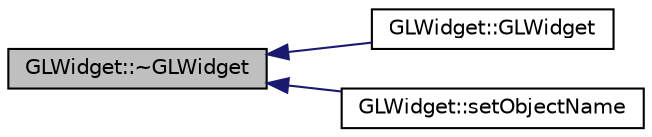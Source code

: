 digraph "GLWidget::~GLWidget"
{
 // INTERACTIVE_SVG=YES
  edge [fontname="Helvetica",fontsize="10",labelfontname="Helvetica",labelfontsize="10"];
  node [fontname="Helvetica",fontsize="10",shape=record];
  rankdir="LR";
  Node1 [label="GLWidget::~GLWidget",height=0.2,width=0.4,color="black", fillcolor="grey75", style="filled", fontcolor="black"];
  Node1 -> Node2 [dir="back",color="midnightblue",fontsize="10",style="solid",fontname="Helvetica"];
  Node2 [label="GLWidget::GLWidget",height=0.2,width=0.4,color="black", fillcolor="white", style="filled",URL="$da/d10/class_g_l_widget.html#a9561cd3813d0bdb1b09675a9ec6eda81"];
  Node1 -> Node3 [dir="back",color="midnightblue",fontsize="10",style="solid",fontname="Helvetica"];
  Node3 [label="GLWidget::setObjectName",height=0.2,width=0.4,color="black", fillcolor="white", style="filled",URL="$da/d10/class_g_l_widget.html#a83016effcc53812c6bd1905b84aeb99d"];
}
